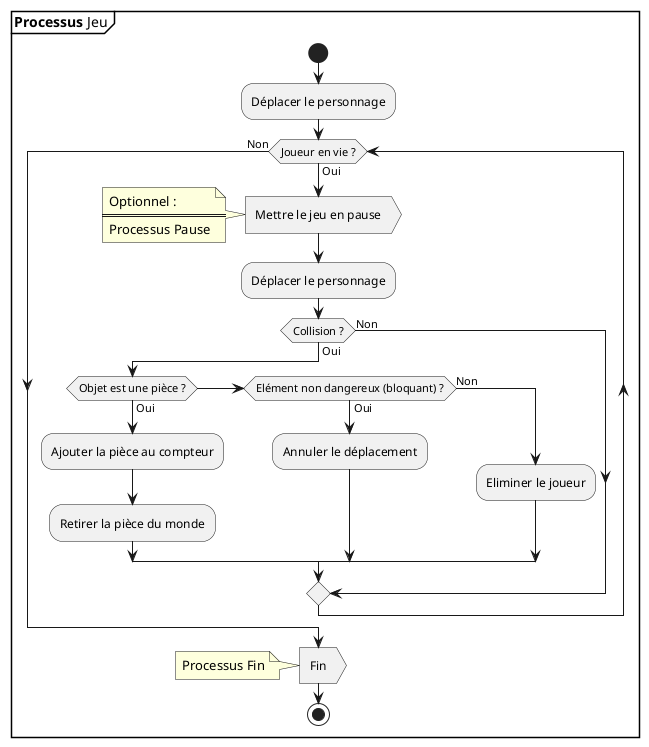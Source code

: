 @startuml activity


partition "**Processus** Jeu" {
    start

    :Déplacer le personnage;

    while (Joueur en vie ?) is (Oui)
        :Mettre le jeu en pause>
        note
            Optionnel :
            ====
            Processus Pause
        end note

        :Déplacer le personnage;

        if (Collision ?) then (Oui)
            if (Objet est une pièce ?) then (Oui)
                :Ajouter la pièce au compteur;
                :Retirer la pièce du monde;
            elseif (Elément non dangereux (bloquant) ?) then (Oui) 
                :Annuler le déplacement;
            else (Non)
                :Eliminer le joueur;
            endif
        else (Non)
        endif
        
    endwhile (Non)

    :Fin>
    note
        Processus Fin
    end note

    stop
}

@enduml